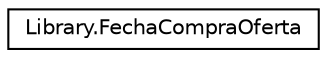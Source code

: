 digraph "Graphical Class Hierarchy"
{
 // INTERACTIVE_SVG=YES
 // LATEX_PDF_SIZE
  edge [fontname="Helvetica",fontsize="10",labelfontname="Helvetica",labelfontsize="10"];
  node [fontname="Helvetica",fontsize="10",shape=record];
  rankdir="LR";
  Node0 [label="Library.FechaCompraOferta",height=0.2,width=0.4,color="black", fillcolor="white", style="filled",URL="$classLibrary_1_1FechaCompraOferta.html",tooltip="Clase que guarda la fecha de compra de una oferta y el usuario."];
}
